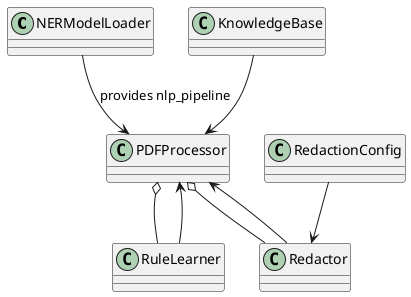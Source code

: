 @startuml
' Class diagram
class NERModelLoader
class RedactionConfig
class KnowledgeBase
class RuleLearner
class Redactor
class PDFProcessor
NERModelLoader --> PDFProcessor : provides nlp_pipeline
RedactionConfig --> Redactor
KnowledgeBase --> PDFProcessor
RuleLearner --> PDFProcessor
Redactor --> PDFProcessor
PDFProcessor o-- RuleLearner
PDFProcessor o-- Redactor
@enduml